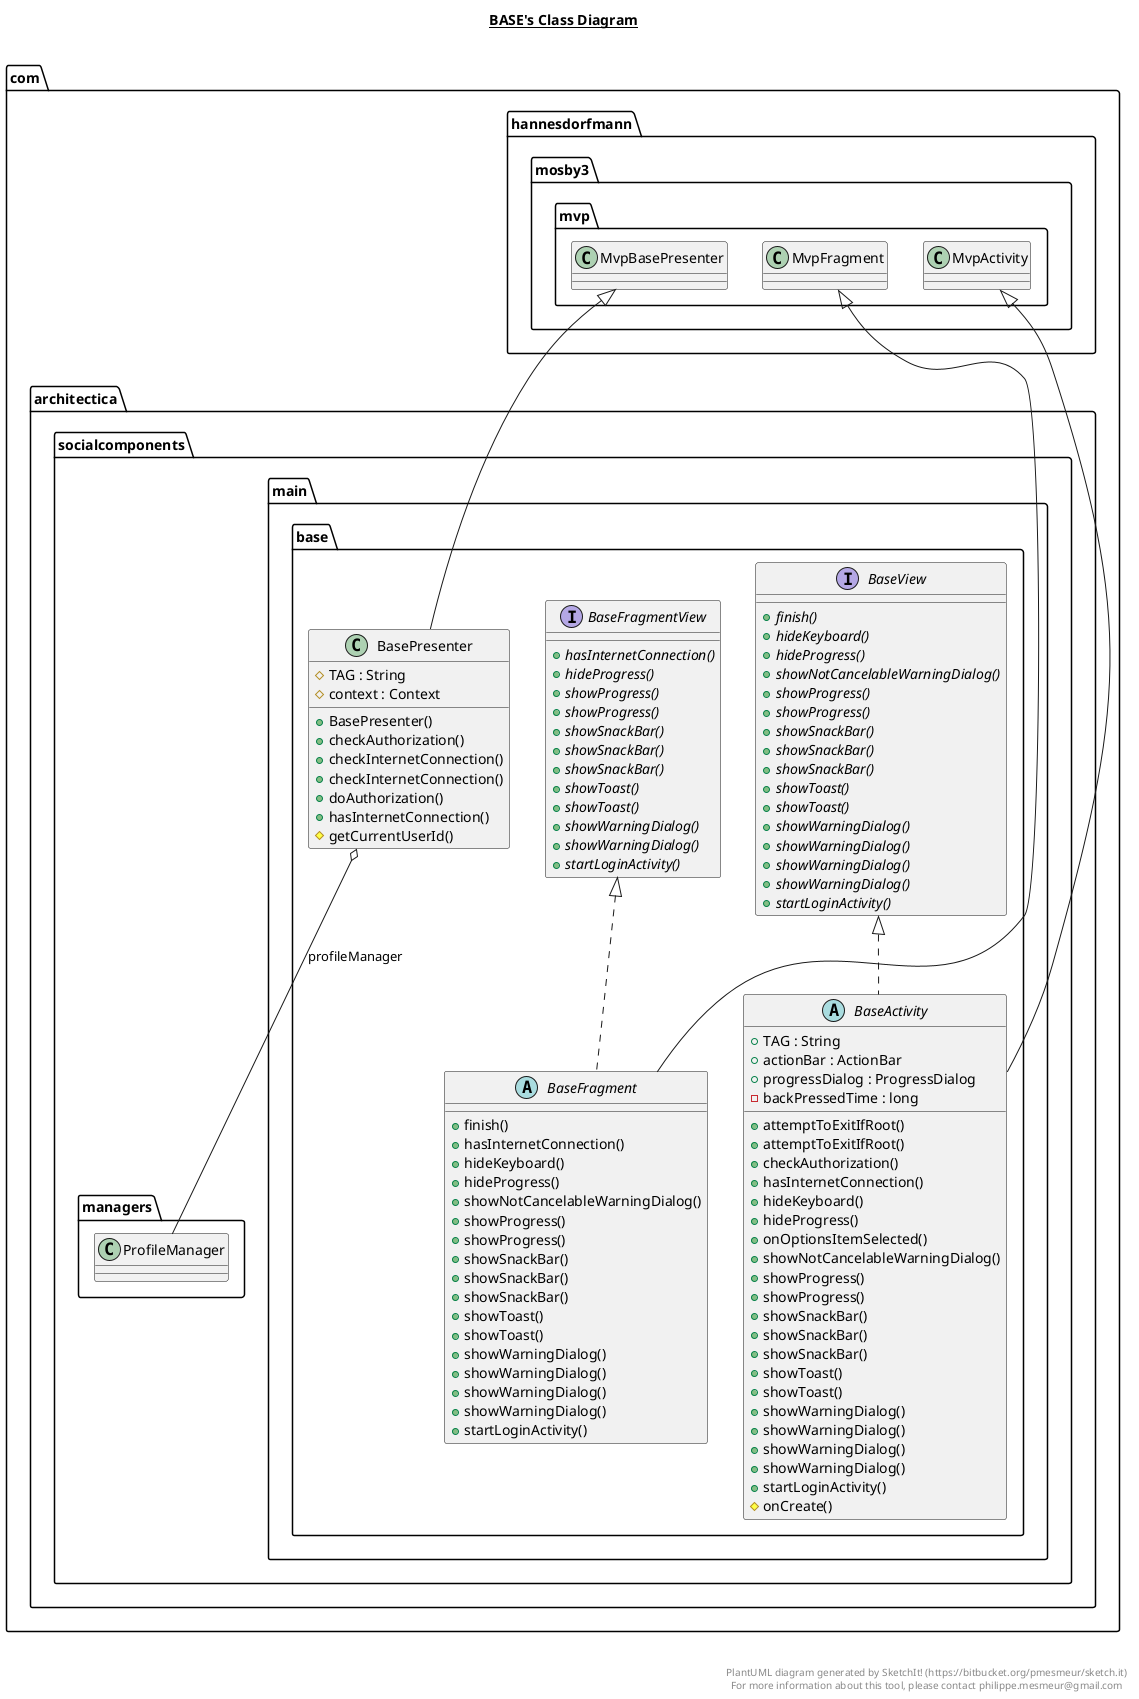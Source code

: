 @startuml

title __BASE's Class Diagram__\n

  namespace com.architectica.socialcomponents {
    namespace main.base {
      abstract class com.architectica.socialcomponents.main.base.BaseActivity {
          + TAG : String
          + actionBar : ActionBar
          + progressDialog : ProgressDialog
          - backPressedTime : long
          + attemptToExitIfRoot()
          + attemptToExitIfRoot()
          + checkAuthorization()
          + hasInternetConnection()
          + hideKeyboard()
          + hideProgress()
          + onOptionsItemSelected()
          + showNotCancelableWarningDialog()
          + showProgress()
          + showProgress()
          + showSnackBar()
          + showSnackBar()
          + showSnackBar()
          + showToast()
          + showToast()
          + showWarningDialog()
          + showWarningDialog()
          + showWarningDialog()
          + showWarningDialog()
          + startLoginActivity()
          # onCreate()
      }
    }
  }
  

  namespace com.architectica.socialcomponents {
    namespace main.base {
      abstract class com.architectica.socialcomponents.main.base.BaseFragment {
          + finish()
          + hasInternetConnection()
          + hideKeyboard()
          + hideProgress()
          + showNotCancelableWarningDialog()
          + showProgress()
          + showProgress()
          + showSnackBar()
          + showSnackBar()
          + showSnackBar()
          + showToast()
          + showToast()
          + showWarningDialog()
          + showWarningDialog()
          + showWarningDialog()
          + showWarningDialog()
          + startLoginActivity()
      }
    }
  }
  

  namespace com.architectica.socialcomponents {
    namespace main.base {
      interface com.architectica.socialcomponents.main.base.BaseFragmentView {
          {abstract} + hasInternetConnection()
          {abstract} + hideProgress()
          {abstract} + showProgress()
          {abstract} + showProgress()
          {abstract} + showSnackBar()
          {abstract} + showSnackBar()
          {abstract} + showSnackBar()
          {abstract} + showToast()
          {abstract} + showToast()
          {abstract} + showWarningDialog()
          {abstract} + showWarningDialog()
          {abstract} + startLoginActivity()
      }
    }
  }
  

  namespace com.architectica.socialcomponents {
    namespace main.base {
      class com.architectica.socialcomponents.main.base.BasePresenter {
          # TAG : String
          # context : Context
          + BasePresenter()
          + checkAuthorization()
          + checkInternetConnection()
          + checkInternetConnection()
          + doAuthorization()
          + hasInternetConnection()
          # getCurrentUserId()
      }
    }
  }
  

  namespace com.architectica.socialcomponents {
    namespace main.base {
      interface com.architectica.socialcomponents.main.base.BaseView {
          {abstract} + finish()
          {abstract} + hideKeyboard()
          {abstract} + hideProgress()
          {abstract} + showNotCancelableWarningDialog()
          {abstract} + showProgress()
          {abstract} + showProgress()
          {abstract} + showSnackBar()
          {abstract} + showSnackBar()
          {abstract} + showSnackBar()
          {abstract} + showToast()
          {abstract} + showToast()
          {abstract} + showWarningDialog()
          {abstract} + showWarningDialog()
          {abstract} + showWarningDialog()
          {abstract} + showWarningDialog()
          {abstract} + startLoginActivity()
      }
    }
  }
  

  com.architectica.socialcomponents.main.base.BaseActivity .up.|> com.architectica.socialcomponents.main.base.BaseView
  com.architectica.socialcomponents.main.base.BaseActivity -up-|> com.hannesdorfmann.mosby3.mvp.MvpActivity
  com.architectica.socialcomponents.main.base.BaseFragment .up.|> com.architectica.socialcomponents.main.base.BaseFragmentView
  com.architectica.socialcomponents.main.base.BaseFragment -up-|> com.hannesdorfmann.mosby3.mvp.MvpFragment
  com.architectica.socialcomponents.main.base.BasePresenter -up-|> com.hannesdorfmann.mosby3.mvp.MvpBasePresenter
  com.architectica.socialcomponents.main.base.BasePresenter o-- com.architectica.socialcomponents.managers.ProfileManager : profileManager


right footer


PlantUML diagram generated by SketchIt! (https://bitbucket.org/pmesmeur/sketch.it)
For more information about this tool, please contact philippe.mesmeur@gmail.com
endfooter

@enduml
